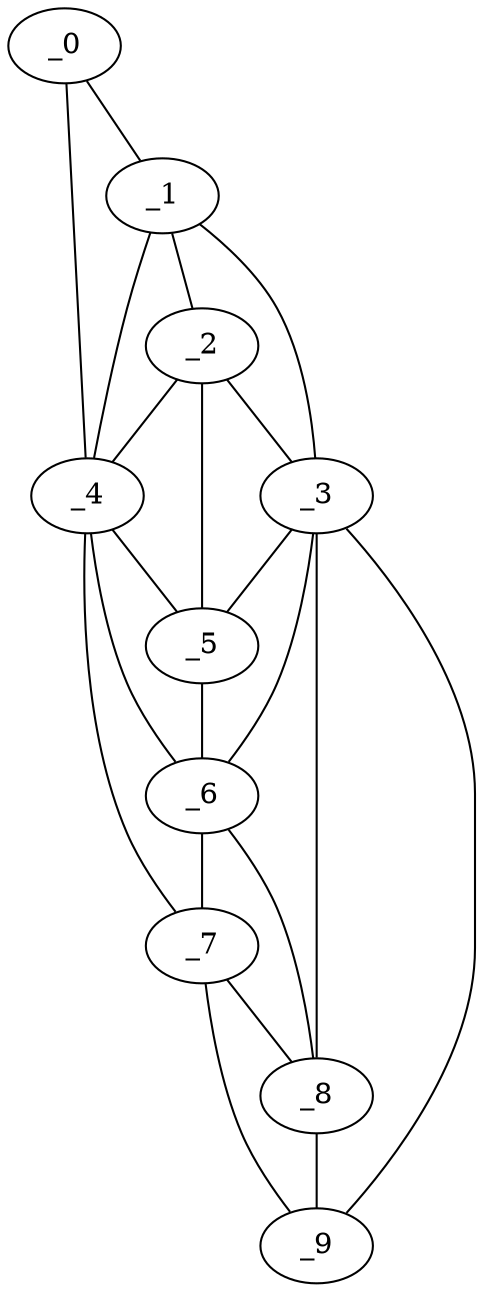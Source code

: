 graph "obj38__175.gxl" {
	_0	 [x=10,
		y=53];
	_1	 [x=32,
		y=60];
	_0 -- _1	 [valence=1];
	_4	 [x=80,
		y=46];
	_0 -- _4	 [valence=1];
	_2	 [x=70,
		y=60];
	_1 -- _2	 [valence=2];
	_3	 [x=76,
		y=62];
	_1 -- _3	 [valence=1];
	_1 -- _4	 [valence=2];
	_2 -- _3	 [valence=1];
	_2 -- _4	 [valence=1];
	_5	 [x=82,
		y=53];
	_2 -- _5	 [valence=2];
	_3 -- _5	 [valence=2];
	_6	 [x=89,
		y=57];
	_3 -- _6	 [valence=1];
	_8	 [x=110,
		y=55];
	_3 -- _8	 [valence=2];
	_9	 [x=126,
		y=58];
	_3 -- _9	 [valence=1];
	_4 -- _5	 [valence=2];
	_4 -- _6	 [valence=1];
	_7	 [x=102,
		y=48];
	_4 -- _7	 [valence=1];
	_5 -- _6	 [valence=2];
	_6 -- _7	 [valence=1];
	_6 -- _8	 [valence=2];
	_7 -- _8	 [valence=2];
	_7 -- _9	 [valence=1];
	_8 -- _9	 [valence=2];
}
